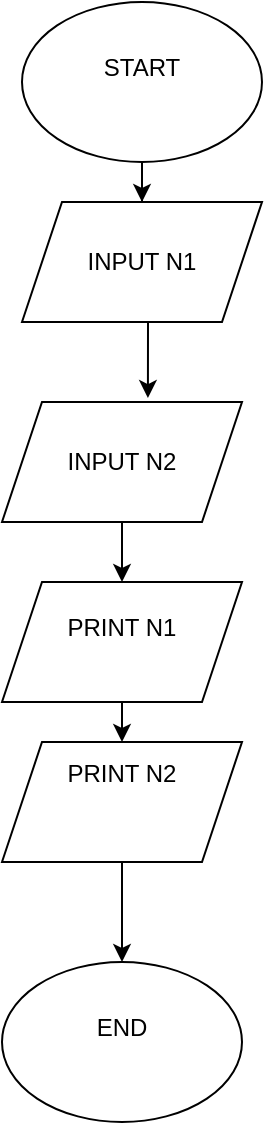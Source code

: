 <mxfile version="24.0.4" type="device">
  <diagram id="C5RBs43oDa-KdzZeNtuy" name="Page-1">
    <mxGraphModel dx="864" dy="498" grid="1" gridSize="10" guides="1" tooltips="1" connect="1" arrows="1" fold="1" page="0" pageScale="1" pageWidth="827" pageHeight="1169" math="0" shadow="0">
      <root>
        <mxCell id="WIyWlLk6GJQsqaUBKTNV-0" />
        <mxCell id="WIyWlLk6GJQsqaUBKTNV-1" parent="WIyWlLk6GJQsqaUBKTNV-0" />
        <mxCell id="tv8-P75DxObUdRSErLJR-7" style="edgeStyle=orthogonalEdgeStyle;rounded=0;orthogonalLoop=1;jettySize=auto;html=1;" edge="1" parent="WIyWlLk6GJQsqaUBKTNV-1" source="tv8-P75DxObUdRSErLJR-0" target="tv8-P75DxObUdRSErLJR-2">
          <mxGeometry relative="1" as="geometry" />
        </mxCell>
        <mxCell id="tv8-P75DxObUdRSErLJR-0" value="START&lt;div&gt;&lt;br&gt;&lt;/div&gt;" style="ellipse;whiteSpace=wrap;html=1;" vertex="1" parent="WIyWlLk6GJQsqaUBKTNV-1">
          <mxGeometry x="200" width="120" height="80" as="geometry" />
        </mxCell>
        <mxCell id="tv8-P75DxObUdRSErLJR-1" value="&lt;div&gt;END&lt;/div&gt;&lt;div&gt;&lt;br&gt;&lt;/div&gt;" style="ellipse;whiteSpace=wrap;html=1;" vertex="1" parent="WIyWlLk6GJQsqaUBKTNV-1">
          <mxGeometry x="190" y="480" width="120" height="80" as="geometry" />
        </mxCell>
        <mxCell id="tv8-P75DxObUdRSErLJR-2" value="INPUT N1" style="shape=parallelogram;perimeter=parallelogramPerimeter;whiteSpace=wrap;html=1;fixedSize=1;" vertex="1" parent="WIyWlLk6GJQsqaUBKTNV-1">
          <mxGeometry x="200" y="100" width="120" height="60" as="geometry" />
        </mxCell>
        <mxCell id="tv8-P75DxObUdRSErLJR-10" style="edgeStyle=orthogonalEdgeStyle;rounded=0;orthogonalLoop=1;jettySize=auto;html=1;exitX=0.5;exitY=1;exitDx=0;exitDy=0;entryX=0.5;entryY=0;entryDx=0;entryDy=0;" edge="1" parent="WIyWlLk6GJQsqaUBKTNV-1" source="tv8-P75DxObUdRSErLJR-4" target="tv8-P75DxObUdRSErLJR-5">
          <mxGeometry relative="1" as="geometry" />
        </mxCell>
        <mxCell id="tv8-P75DxObUdRSErLJR-4" value="INPUT N2" style="shape=parallelogram;perimeter=parallelogramPerimeter;whiteSpace=wrap;html=1;fixedSize=1;" vertex="1" parent="WIyWlLk6GJQsqaUBKTNV-1">
          <mxGeometry x="190" y="200" width="120" height="60" as="geometry" />
        </mxCell>
        <mxCell id="tv8-P75DxObUdRSErLJR-11" style="edgeStyle=orthogonalEdgeStyle;rounded=0;orthogonalLoop=1;jettySize=auto;html=1;exitX=0.5;exitY=1;exitDx=0;exitDy=0;entryX=0.5;entryY=0;entryDx=0;entryDy=0;" edge="1" parent="WIyWlLk6GJQsqaUBKTNV-1" source="tv8-P75DxObUdRSErLJR-5" target="tv8-P75DxObUdRSErLJR-6">
          <mxGeometry relative="1" as="geometry" />
        </mxCell>
        <mxCell id="tv8-P75DxObUdRSErLJR-5" value="PRINT N1&lt;div&gt;&lt;br&gt;&lt;/div&gt;" style="shape=parallelogram;perimeter=parallelogramPerimeter;whiteSpace=wrap;html=1;fixedSize=1;" vertex="1" parent="WIyWlLk6GJQsqaUBKTNV-1">
          <mxGeometry x="190" y="290" width="120" height="60" as="geometry" />
        </mxCell>
        <mxCell id="tv8-P75DxObUdRSErLJR-12" style="edgeStyle=orthogonalEdgeStyle;rounded=0;orthogonalLoop=1;jettySize=auto;html=1;entryX=0.5;entryY=0;entryDx=0;entryDy=0;" edge="1" parent="WIyWlLk6GJQsqaUBKTNV-1" source="tv8-P75DxObUdRSErLJR-6" target="tv8-P75DxObUdRSErLJR-1">
          <mxGeometry relative="1" as="geometry" />
        </mxCell>
        <mxCell id="tv8-P75DxObUdRSErLJR-6" value="PRINT N2&lt;div&gt;&lt;br&gt;&lt;div&gt;&lt;br&gt;&lt;/div&gt;&lt;/div&gt;" style="shape=parallelogram;perimeter=parallelogramPerimeter;whiteSpace=wrap;html=1;fixedSize=1;" vertex="1" parent="WIyWlLk6GJQsqaUBKTNV-1">
          <mxGeometry x="190" y="370" width="120" height="60" as="geometry" />
        </mxCell>
        <mxCell id="tv8-P75DxObUdRSErLJR-8" style="edgeStyle=orthogonalEdgeStyle;rounded=0;orthogonalLoop=1;jettySize=auto;html=1;exitX=0.5;exitY=1;exitDx=0;exitDy=0;entryX=0.608;entryY=-0.033;entryDx=0;entryDy=0;entryPerimeter=0;" edge="1" parent="WIyWlLk6GJQsqaUBKTNV-1" source="tv8-P75DxObUdRSErLJR-2" target="tv8-P75DxObUdRSErLJR-4">
          <mxGeometry relative="1" as="geometry" />
        </mxCell>
      </root>
    </mxGraphModel>
  </diagram>
</mxfile>
